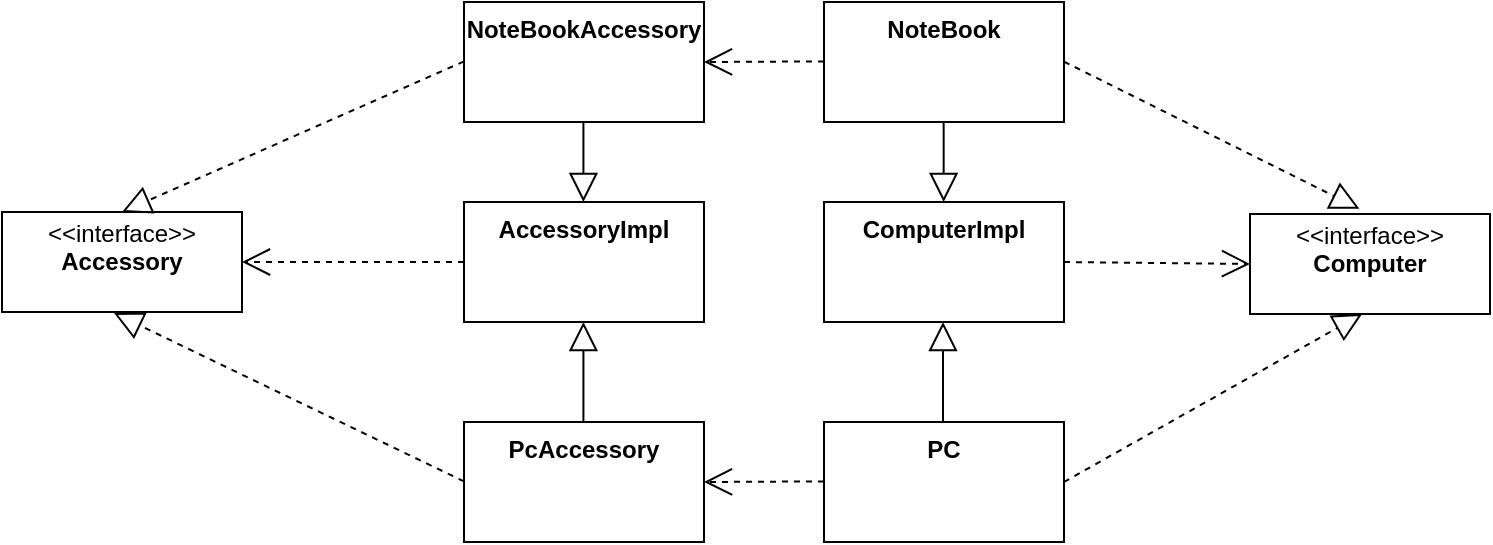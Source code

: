 <mxfile>
    <diagram id="OVX0UI4_qEG2tAuISe5C" name="페이지-1">
        <mxGraphModel dx="1023" dy="402" grid="0" gridSize="10" guides="0" tooltips="1" connect="1" arrows="1" fold="1" page="0" pageScale="1" pageWidth="827" pageHeight="1169" math="0" shadow="0">
            <root>
                <mxCell id="0"/>
                <mxCell id="1" parent="0"/>
                <mxCell id="2" value="&lt;p style=&quot;margin:0px;margin-top:4px;text-align:center;&quot;&gt;&amp;lt;&amp;lt;interface&amp;gt;&amp;gt;&lt;br&gt;&lt;b&gt;Computer&lt;/b&gt;&lt;/p&gt;" style="shape=rect;html=1;overflow=fill;html=1;whiteSpace=wrap;align=center;" parent="1" vertex="1">
                    <mxGeometry x="333" y="366" width="120" height="50" as="geometry"/>
                </mxCell>
                <mxCell id="3" value="PC" style="shape=rect;html=1;verticalAlign=top;fontStyle=1;whiteSpace=wrap;align=center;" parent="1" vertex="1">
                    <mxGeometry x="120" y="470" width="120" height="60" as="geometry"/>
                </mxCell>
                <mxCell id="4" value="NoteBook" style="shape=rect;html=1;verticalAlign=top;fontStyle=1;whiteSpace=wrap;align=center;" parent="1" vertex="1">
                    <mxGeometry x="120" y="260" width="120" height="60" as="geometry"/>
                </mxCell>
                <mxCell id="5" value="ComputerImpl" style="shape=rect;html=1;verticalAlign=top;fontStyle=1;whiteSpace=wrap;align=center;" parent="1" vertex="1">
                    <mxGeometry x="120" y="360" width="120" height="60" as="geometry"/>
                </mxCell>
                <mxCell id="7" value="" style="edgeStyle=none;html=1;endArrow=block;endFill=0;endSize=12;verticalAlign=bottom;" parent="1" edge="1">
                    <mxGeometry width="160" relative="1" as="geometry">
                        <mxPoint x="179.5" y="470" as="sourcePoint"/>
                        <mxPoint x="179.5" y="420" as="targetPoint"/>
                        <Array as="points">
                            <mxPoint x="179.5" y="450"/>
                        </Array>
                    </mxGeometry>
                </mxCell>
                <mxCell id="11" value="" style="edgeStyle=none;html=1;endArrow=block;endFill=0;endSize=12;verticalAlign=bottom;" parent="1" edge="1">
                    <mxGeometry width="160" relative="1" as="geometry">
                        <mxPoint x="179.83" y="320" as="sourcePoint"/>
                        <mxPoint x="179.83" y="360" as="targetPoint"/>
                    </mxGeometry>
                </mxCell>
                <mxCell id="15" value="" style="edgeStyle=none;html=1;endSize=12;endArrow=block;endFill=0;dashed=1;exitX=1;exitY=0.5;exitDx=0;exitDy=0;entryX=0.467;entryY=1;entryDx=0;entryDy=0;entryPerimeter=0;" parent="1" source="3" target="2" edge="1">
                    <mxGeometry width="160" relative="1" as="geometry">
                        <mxPoint x="220" y="440" as="sourcePoint"/>
                        <mxPoint x="380" y="440" as="targetPoint"/>
                        <Array as="points"/>
                    </mxGeometry>
                </mxCell>
                <mxCell id="16" value="" style="edgeStyle=none;html=1;endSize=12;endArrow=block;endFill=0;dashed=1;entryX=0.456;entryY=-0.053;entryDx=0;entryDy=0;entryPerimeter=0;" parent="1" target="2" edge="1">
                    <mxGeometry width="160" relative="1" as="geometry">
                        <mxPoint x="240" y="289.83" as="sourcePoint"/>
                        <mxPoint x="400" y="289.83" as="targetPoint"/>
                    </mxGeometry>
                </mxCell>
                <mxCell id="17" value="&lt;p style=&quot;margin:0px;margin-top:4px;text-align:center;&quot;&gt;&amp;lt;&amp;lt;interface&amp;gt;&amp;gt;&lt;br&gt;&lt;b&gt;Access&lt;/b&gt;&lt;b style=&quot;background-color: initial;&quot;&gt;ory&lt;/b&gt;&lt;/p&gt;" style="shape=rect;html=1;overflow=fill;html=1;whiteSpace=wrap;align=center;" parent="1" vertex="1">
                    <mxGeometry x="-291" y="365" width="120" height="50" as="geometry"/>
                </mxCell>
                <mxCell id="18" value="AccessoryImpl" style="shape=rect;html=1;verticalAlign=top;fontStyle=1;whiteSpace=wrap;align=center;" parent="1" vertex="1">
                    <mxGeometry x="-60" y="360" width="120" height="60" as="geometry"/>
                </mxCell>
                <mxCell id="19" value="NoteBookAccessory" style="shape=rect;html=1;verticalAlign=top;fontStyle=1;whiteSpace=wrap;align=center;" parent="1" vertex="1">
                    <mxGeometry x="-60" y="260" width="120" height="60" as="geometry"/>
                </mxCell>
                <mxCell id="20" value="PcAccessory" style="shape=rect;html=1;verticalAlign=top;fontStyle=1;whiteSpace=wrap;align=center;" parent="1" vertex="1">
                    <mxGeometry x="-60" y="470" width="120" height="60" as="geometry"/>
                </mxCell>
                <mxCell id="21" value="" style="edgeStyle=none;html=1;endArrow=block;endFill=0;endSize=12;verticalAlign=bottom;" parent="1" edge="1">
                    <mxGeometry width="160" relative="1" as="geometry">
                        <mxPoint x="-0.29" y="320" as="sourcePoint"/>
                        <mxPoint x="-0.29" y="360" as="targetPoint"/>
                    </mxGeometry>
                </mxCell>
                <mxCell id="22" value="" style="edgeStyle=none;html=1;endArrow=block;endFill=0;endSize=12;verticalAlign=bottom;" parent="1" edge="1">
                    <mxGeometry width="160" relative="1" as="geometry">
                        <mxPoint x="-0.29" y="470" as="sourcePoint"/>
                        <mxPoint x="-0.29" y="420" as="targetPoint"/>
                        <Array as="points">
                            <mxPoint x="-0.29" y="450"/>
                        </Array>
                    </mxGeometry>
                </mxCell>
                <mxCell id="24" value="" style="edgeStyle=none;html=1;endSize=12;endArrow=block;endFill=0;dashed=1;entryX=0.467;entryY=1.011;entryDx=0;entryDy=0;entryPerimeter=0;" parent="1" target="17" edge="1">
                    <mxGeometry width="160" relative="1" as="geometry">
                        <mxPoint x="-60" y="499.71" as="sourcePoint"/>
                        <mxPoint x="100" y="499.71" as="targetPoint"/>
                    </mxGeometry>
                </mxCell>
                <mxCell id="25" value="" style="edgeStyle=none;html=1;endSize=12;endArrow=block;endFill=0;dashed=1;entryX=0.5;entryY=0;entryDx=0;entryDy=0;" parent="1" target="17" edge="1">
                    <mxGeometry width="160" relative="1" as="geometry">
                        <mxPoint x="-60" y="289.71" as="sourcePoint"/>
                        <mxPoint x="100" y="289.71" as="targetPoint"/>
                    </mxGeometry>
                </mxCell>
                <mxCell id="26" value="" style="edgeStyle=none;html=1;endArrow=open;endSize=12;dashed=1;verticalAlign=bottom;entryX=1;entryY=0.5;entryDx=0;entryDy=0;" parent="1" target="20" edge="1">
                    <mxGeometry width="160" relative="1" as="geometry">
                        <mxPoint x="120" y="499.71" as="sourcePoint"/>
                        <mxPoint x="280" y="499.71" as="targetPoint"/>
                    </mxGeometry>
                </mxCell>
                <mxCell id="27" value="" style="edgeStyle=none;html=1;endArrow=open;endSize=12;dashed=1;verticalAlign=bottom;" parent="1" edge="1">
                    <mxGeometry width="160" relative="1" as="geometry">
                        <mxPoint x="120" y="289.71" as="sourcePoint"/>
                        <mxPoint x="60" y="290" as="targetPoint"/>
                    </mxGeometry>
                </mxCell>
                <mxCell id="28" value="" style="edgeStyle=none;html=1;endArrow=open;endSize=12;dashed=1;verticalAlign=bottom;exitX=0;exitY=0.5;exitDx=0;exitDy=0;" edge="1" parent="1" source="18" target="17">
                    <mxGeometry x="-0.004" width="160" relative="1" as="geometry">
                        <mxPoint x="-122" y="457" as="sourcePoint"/>
                        <mxPoint x="38" y="457" as="targetPoint"/>
                        <mxPoint as="offset"/>
                    </mxGeometry>
                </mxCell>
                <mxCell id="29" value="" style="edgeStyle=none;html=1;endArrow=open;endSize=12;dashed=1;verticalAlign=bottom;exitX=1;exitY=0.5;exitDx=0;exitDy=0;entryX=0;entryY=0.5;entryDx=0;entryDy=0;" edge="1" parent="1" source="5" target="2">
                    <mxGeometry width="160" relative="1" as="geometry">
                        <mxPoint x="238" y="396" as="sourcePoint"/>
                        <mxPoint x="335" y="396" as="targetPoint"/>
                    </mxGeometry>
                </mxCell>
            </root>
        </mxGraphModel>
    </diagram>
</mxfile>